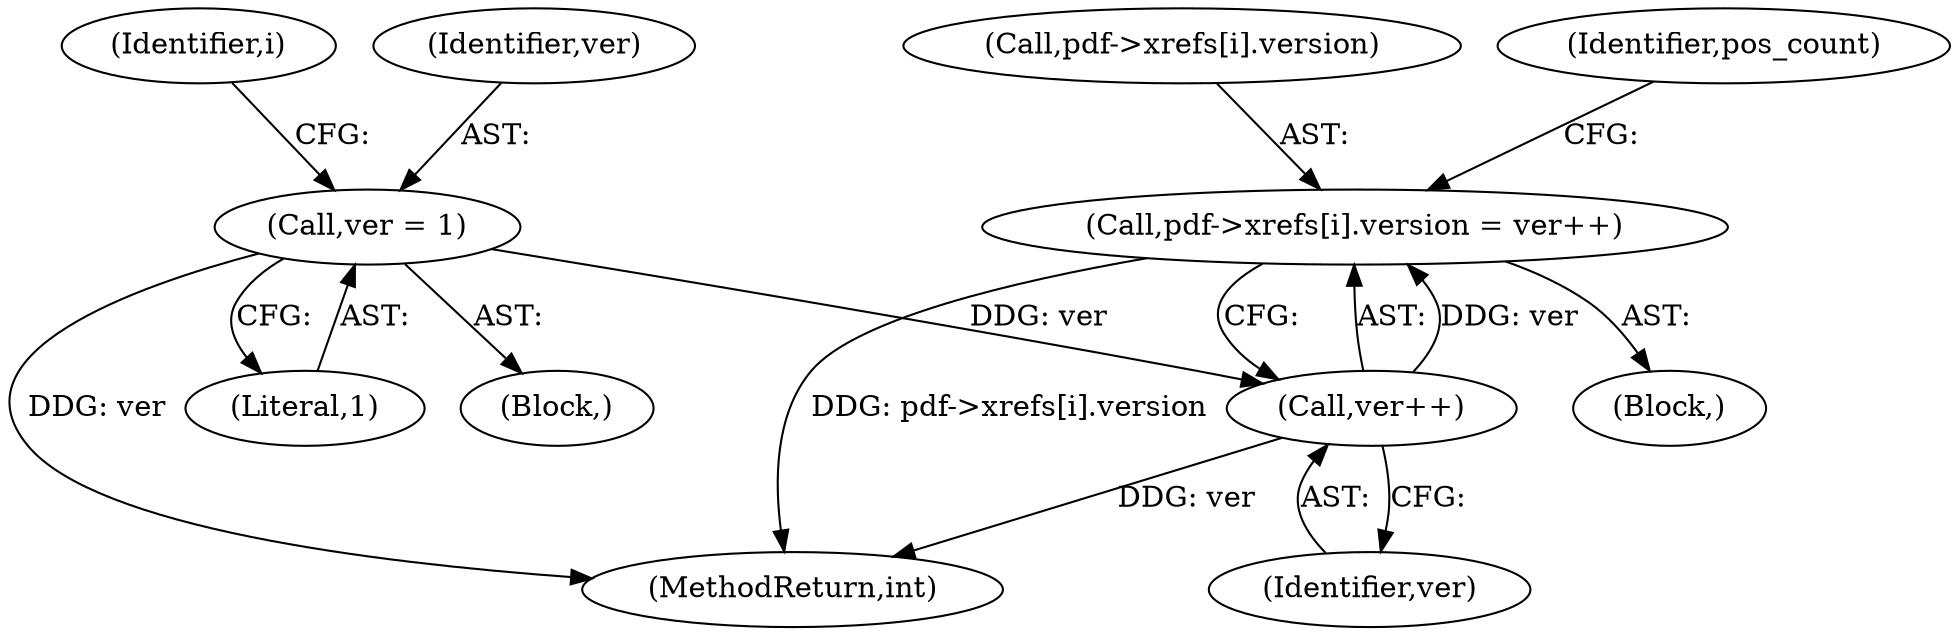 digraph "0_pdfresurrect_0c4120fffa3dffe97b95c486a120eded82afe8a6_7@array" {
"1000193" [label="(Call,pdf->xrefs[i].version = ver++)"];
"1000201" [label="(Call,ver++)"];
"1000170" [label="(Call,ver = 1)"];
"1000175" [label="(Identifier,i)"];
"1000201" [label="(Call,ver++)"];
"1000394" [label="(MethodReturn,int)"];
"1000194" [label="(Call,pdf->xrefs[i].version)"];
"1000171" [label="(Identifier,ver)"];
"1000202" [label="(Identifier,ver)"];
"1000193" [label="(Call,pdf->xrefs[i].version = ver++)"];
"1000204" [label="(Identifier,pos_count)"];
"1000172" [label="(Literal,1)"];
"1000170" [label="(Call,ver = 1)"];
"1000118" [label="(Block,)"];
"1000184" [label="(Block,)"];
"1000193" -> "1000184"  [label="AST: "];
"1000193" -> "1000201"  [label="CFG: "];
"1000194" -> "1000193"  [label="AST: "];
"1000201" -> "1000193"  [label="AST: "];
"1000204" -> "1000193"  [label="CFG: "];
"1000193" -> "1000394"  [label="DDG: pdf->xrefs[i].version"];
"1000201" -> "1000193"  [label="DDG: ver"];
"1000201" -> "1000202"  [label="CFG: "];
"1000202" -> "1000201"  [label="AST: "];
"1000201" -> "1000394"  [label="DDG: ver"];
"1000170" -> "1000201"  [label="DDG: ver"];
"1000170" -> "1000118"  [label="AST: "];
"1000170" -> "1000172"  [label="CFG: "];
"1000171" -> "1000170"  [label="AST: "];
"1000172" -> "1000170"  [label="AST: "];
"1000175" -> "1000170"  [label="CFG: "];
"1000170" -> "1000394"  [label="DDG: ver"];
}
